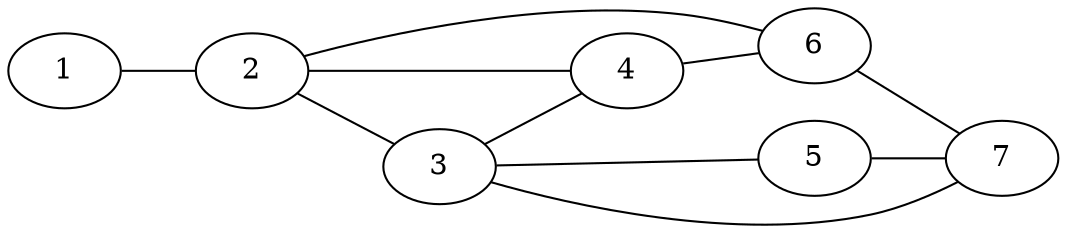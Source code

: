 graph G {
    rankdir="LR"
    1 -- 2;
    2 -- 3;
    2 -- 4;
    2 -- 6;
    3 -- 4;
    3 -- 5;
    3 -- 7;
    4 -- 6;
    5 -- 7;
    6 -- 7;
}
